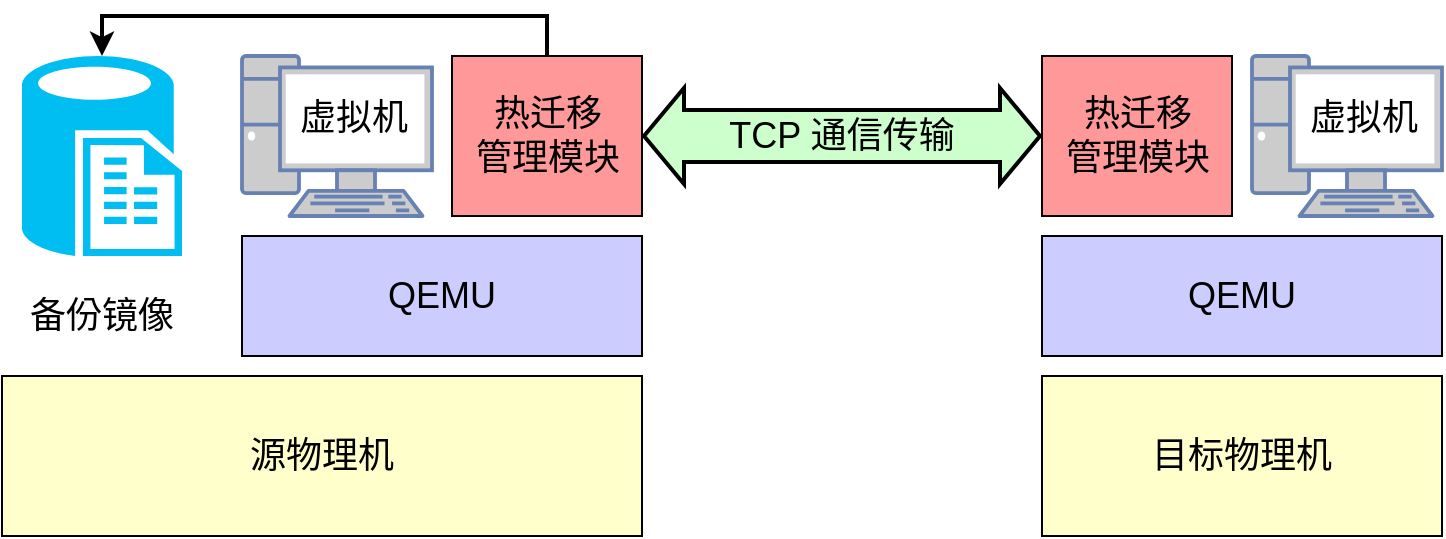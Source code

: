 <mxfile version="20.4.1" type="github">
  <diagram id="u5kzIT9bRQmSxLJKgCBW" name="第 1 页">
    <mxGraphModel dx="735" dy="468" grid="1" gridSize="10" guides="1" tooltips="1" connect="1" arrows="1" fold="1" page="1" pageScale="1" pageWidth="827" pageHeight="1169" math="0" shadow="0">
      <root>
        <mxCell id="0" />
        <mxCell id="1" parent="0" />
        <mxCell id="TkCIoPcJHNMCIFlm0-Ud-1" value="&lt;font style=&quot;font-size: 18px;&quot;&gt;源物理机&lt;/font&gt;" style="rounded=0;whiteSpace=wrap;html=1;fillColor=#FFFFCC;" parent="1" vertex="1">
          <mxGeometry y="240" width="320" height="80" as="geometry" />
        </mxCell>
        <mxCell id="TkCIoPcJHNMCIFlm0-Ud-2" value="&lt;font style=&quot;font-size: 18px;&quot;&gt;目标物理机&lt;/font&gt;" style="rounded=0;whiteSpace=wrap;html=1;fillColor=#FFFFCC;" parent="1" vertex="1">
          <mxGeometry x="520" y="240" width="200" height="80" as="geometry" />
        </mxCell>
        <mxCell id="TkCIoPcJHNMCIFlm0-Ud-3" value="" style="rounded=0;whiteSpace=wrap;html=1;fillColor=#CCCCFF;" parent="1" vertex="1">
          <mxGeometry x="120" y="170" width="200" height="60" as="geometry" />
        </mxCell>
        <mxCell id="TkCIoPcJHNMCIFlm0-Ud-4" value="" style="rounded=0;whiteSpace=wrap;html=1;fillColor=#CCCCFF;" parent="1" vertex="1">
          <mxGeometry x="520" y="170" width="200" height="60" as="geometry" />
        </mxCell>
        <mxCell id="TkCIoPcJHNMCIFlm0-Ud-18" style="edgeStyle=orthogonalEdgeStyle;rounded=0;orthogonalLoop=1;jettySize=auto;html=1;exitX=0.5;exitY=0;exitDx=0;exitDy=0;entryX=0.5;entryY=0;entryDx=0;entryDy=0;entryPerimeter=0;fontSize=18;strokeWidth=2;" parent="1" source="TkCIoPcJHNMCIFlm0-Ud-6" target="TkCIoPcJHNMCIFlm0-Ud-16" edge="1">
          <mxGeometry relative="1" as="geometry" />
        </mxCell>
        <mxCell id="TkCIoPcJHNMCIFlm0-Ud-6" value="" style="rounded=0;whiteSpace=wrap;html=1;fillColor=#FF9999;" parent="1" vertex="1">
          <mxGeometry x="225" y="80" width="95" height="80" as="geometry" />
        </mxCell>
        <mxCell id="TkCIoPcJHNMCIFlm0-Ud-8" value="&lt;font style=&quot;font-size: 18px;&quot;&gt;QEMU&lt;/font&gt;" style="text;html=1;strokeColor=none;fillColor=none;align=center;verticalAlign=middle;whiteSpace=wrap;rounded=0;" parent="1" vertex="1">
          <mxGeometry x="180" y="180" width="80" height="40" as="geometry" />
        </mxCell>
        <mxCell id="TkCIoPcJHNMCIFlm0-Ud-9" value="&lt;font style=&quot;font-size: 18px;&quot;&gt;QEMU&lt;/font&gt;" style="text;html=1;strokeColor=none;fillColor=none;align=center;verticalAlign=middle;whiteSpace=wrap;rounded=0;" parent="1" vertex="1">
          <mxGeometry x="580" y="180" width="80" height="40" as="geometry" />
        </mxCell>
        <mxCell id="TkCIoPcJHNMCIFlm0-Ud-10" value="" style="rounded=0;whiteSpace=wrap;html=1;fillColor=#FF9999;" parent="1" vertex="1">
          <mxGeometry x="520" y="80" width="95" height="80" as="geometry" />
        </mxCell>
        <mxCell id="TkCIoPcJHNMCIFlm0-Ud-14" value="&lt;font style=&quot;font-size: 18px;&quot;&gt;热迁移&lt;br&gt;管理模块&lt;/font&gt;" style="text;html=1;strokeColor=none;fillColor=none;align=center;verticalAlign=middle;whiteSpace=wrap;rounded=0;" parent="1" vertex="1">
          <mxGeometry x="232.5" y="100" width="80" height="40" as="geometry" />
        </mxCell>
        <mxCell id="TkCIoPcJHNMCIFlm0-Ud-16" value="" style="verticalLabelPosition=bottom;html=1;verticalAlign=top;align=center;strokeColor=none;fillColor=#00BEF2;shape=mxgraph.azure.sql_reporting;fontSize=18;" parent="1" vertex="1">
          <mxGeometry x="10" y="80" width="80" height="100" as="geometry" />
        </mxCell>
        <mxCell id="TkCIoPcJHNMCIFlm0-Ud-17" value="&lt;font style=&quot;font-size: 18px;&quot;&gt;备份镜像&lt;/font&gt;" style="text;html=1;strokeColor=none;fillColor=none;align=center;verticalAlign=middle;whiteSpace=wrap;rounded=0;" parent="1" vertex="1">
          <mxGeometry x="10" y="190" width="80" height="40" as="geometry" />
        </mxCell>
        <mxCell id="TkCIoPcJHNMCIFlm0-Ud-19" value="" style="shape=flexArrow;endArrow=classic;startArrow=classic;html=1;rounded=0;strokeWidth=2;fontSize=18;exitX=1;exitY=0.5;exitDx=0;exitDy=0;entryX=0;entryY=0.5;entryDx=0;entryDy=0;width=25;fillColor=#CCFFCC;" parent="1" source="TkCIoPcJHNMCIFlm0-Ud-6" target="TkCIoPcJHNMCIFlm0-Ud-10" edge="1">
          <mxGeometry width="100" height="100" relative="1" as="geometry">
            <mxPoint x="370" y="190" as="sourcePoint" />
            <mxPoint x="470" y="90" as="targetPoint" />
          </mxGeometry>
        </mxCell>
        <mxCell id="TkCIoPcJHNMCIFlm0-Ud-20" value="&lt;font style=&quot;font-size: 18px;&quot;&gt;TCP 通信传输&lt;/font&gt;" style="text;html=1;strokeColor=none;fillColor=none;align=center;verticalAlign=middle;whiteSpace=wrap;rounded=0;" parent="1" vertex="1">
          <mxGeometry x="340" y="100" width="160" height="40" as="geometry" />
        </mxCell>
        <mxCell id="TkCIoPcJHNMCIFlm0-Ud-23" value="" style="fontColor=#0066CC;verticalAlign=top;verticalLabelPosition=bottom;labelPosition=center;align=center;html=1;outlineConnect=0;fillColor=#CCCCCC;strokeColor=#6881B3;gradientColor=none;gradientDirection=north;strokeWidth=2;shape=mxgraph.networks.pc;fontSize=18;" parent="1" vertex="1">
          <mxGeometry x="120" y="80" width="95" height="80" as="geometry" />
        </mxCell>
        <mxCell id="TkCIoPcJHNMCIFlm0-Ud-12" value="&lt;font style=&quot;font-size: 18px;&quot;&gt;虚拟机&lt;/font&gt;" style="text;html=1;strokeColor=none;fillColor=none;align=center;verticalAlign=middle;whiteSpace=wrap;rounded=0;" parent="1" vertex="1">
          <mxGeometry x="146" y="100" width="60" height="22.5" as="geometry" />
        </mxCell>
        <mxCell id="zDbAUai71VIt2U8hrbZk-1" value="" style="fontColor=#0066CC;verticalAlign=top;verticalLabelPosition=bottom;labelPosition=center;align=center;html=1;outlineConnect=0;fillColor=#CCCCCC;strokeColor=#6881B3;gradientColor=none;gradientDirection=north;strokeWidth=2;shape=mxgraph.networks.pc;fontSize=18;" vertex="1" parent="1">
          <mxGeometry x="625" y="80" width="95" height="80" as="geometry" />
        </mxCell>
        <mxCell id="zDbAUai71VIt2U8hrbZk-2" value="&lt;font style=&quot;font-size: 18px;&quot;&gt;虚拟机&lt;/font&gt;" style="text;html=1;strokeColor=none;fillColor=none;align=center;verticalAlign=middle;whiteSpace=wrap;rounded=0;" vertex="1" parent="1">
          <mxGeometry x="651" y="100" width="60" height="22.5" as="geometry" />
        </mxCell>
        <mxCell id="zDbAUai71VIt2U8hrbZk-4" value="&lt;font style=&quot;font-size: 18px;&quot;&gt;热迁移&lt;br&gt;管理模块&lt;/font&gt;" style="text;html=1;strokeColor=none;fillColor=none;align=center;verticalAlign=middle;whiteSpace=wrap;rounded=0;" vertex="1" parent="1">
          <mxGeometry x="527.5" y="100" width="80" height="40" as="geometry" />
        </mxCell>
      </root>
    </mxGraphModel>
  </diagram>
</mxfile>
